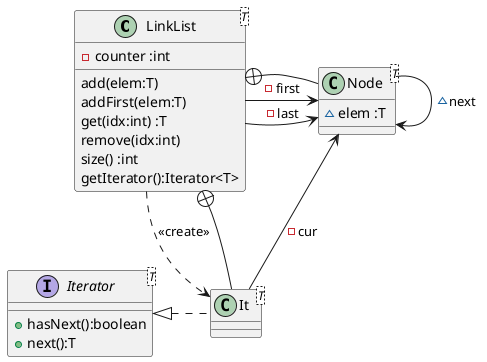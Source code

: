 @startuml

class LinkList<T> {
  '-first :Node
  -counter :int
  add(elem:T)
  addFirst(elem:T)
  get(idx:int) :T
  remove(idx:int)
  size() :int
  getIterator():Iterator<T>
}
LinkList ..> It : <<create>>

interface Iterator<T> {
   +hasNext():boolean
   +next():T
}

class It<T> {
   '+hasNext():boolean
   '+next():int
}

class Node<T> {
  ~elem :T
  '~next :Node
}

Node <- It : -cur
Node -> Node : ~next
'LinkList ..> IntIterator
LinkList +- Node : "  "
LinkList -> Node : -first
LinkList -> Node : -last
LinkList +-- It

Iterator <|. It : "      "

@enduml